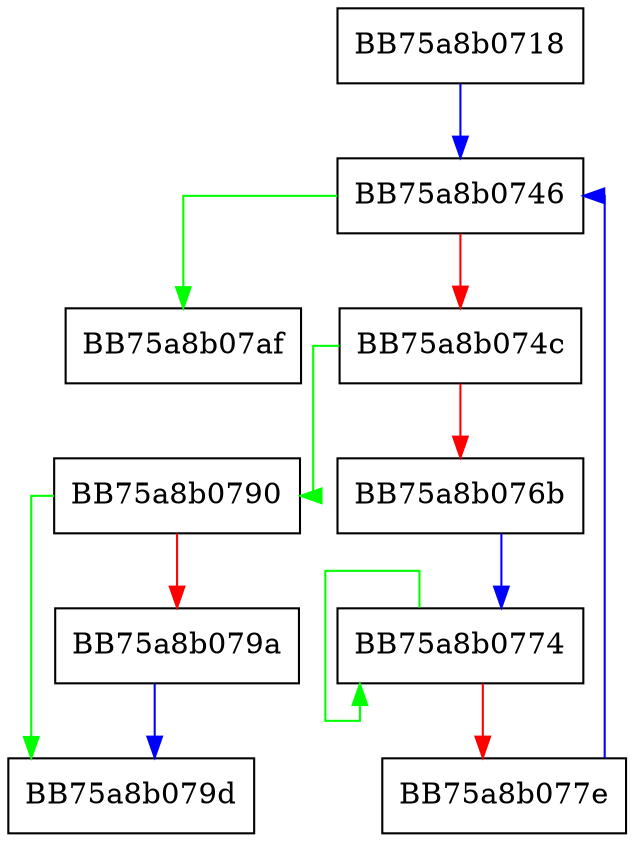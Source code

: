 digraph ConvertBlobToHexString {
  node [shape="box"];
  graph [splines=ortho];
  BB75a8b0718 -> BB75a8b0746 [color="blue"];
  BB75a8b0746 -> BB75a8b07af [color="green"];
  BB75a8b0746 -> BB75a8b074c [color="red"];
  BB75a8b074c -> BB75a8b0790 [color="green"];
  BB75a8b074c -> BB75a8b076b [color="red"];
  BB75a8b076b -> BB75a8b0774 [color="blue"];
  BB75a8b0774 -> BB75a8b0774 [color="green"];
  BB75a8b0774 -> BB75a8b077e [color="red"];
  BB75a8b077e -> BB75a8b0746 [color="blue"];
  BB75a8b0790 -> BB75a8b079d [color="green"];
  BB75a8b0790 -> BB75a8b079a [color="red"];
  BB75a8b079a -> BB75a8b079d [color="blue"];
}